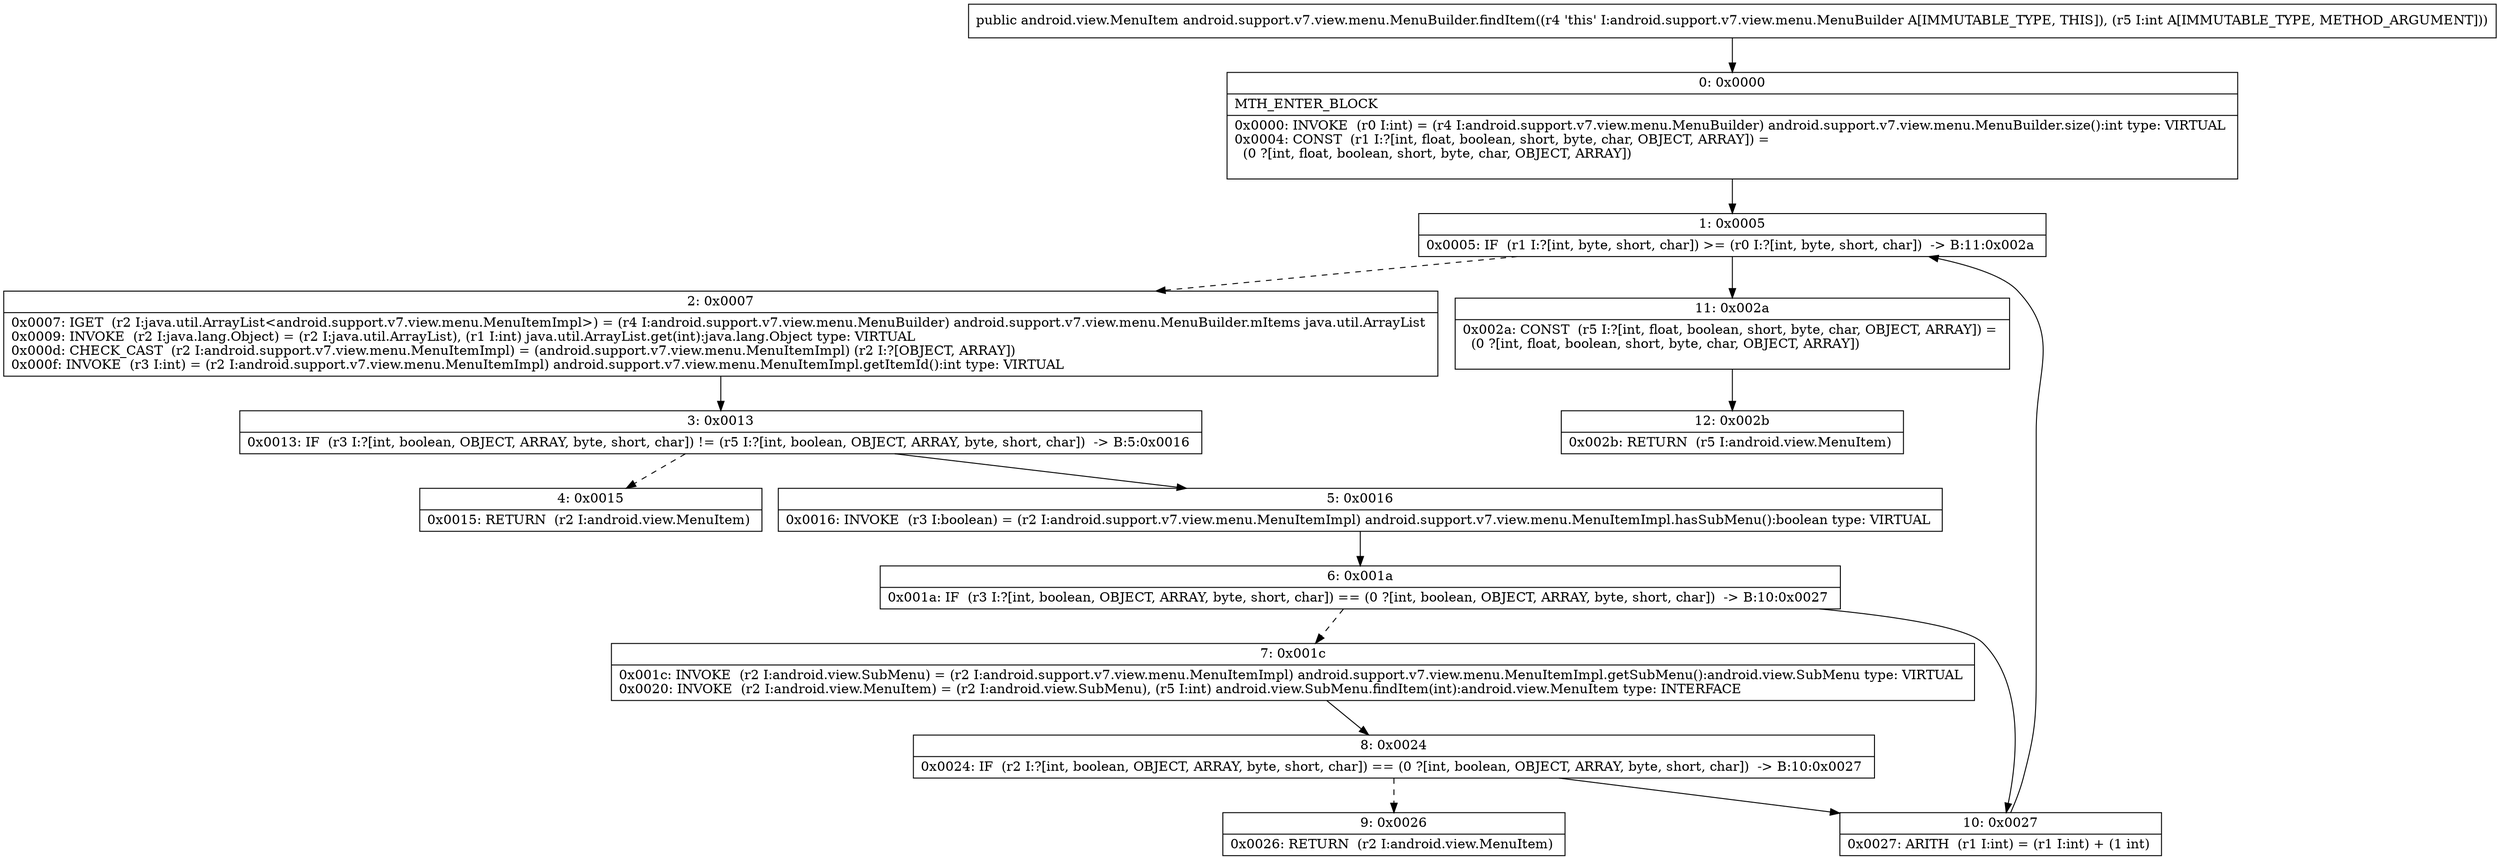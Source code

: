digraph "CFG forandroid.support.v7.view.menu.MenuBuilder.findItem(I)Landroid\/view\/MenuItem;" {
Node_0 [shape=record,label="{0\:\ 0x0000|MTH_ENTER_BLOCK\l|0x0000: INVOKE  (r0 I:int) = (r4 I:android.support.v7.view.menu.MenuBuilder) android.support.v7.view.menu.MenuBuilder.size():int type: VIRTUAL \l0x0004: CONST  (r1 I:?[int, float, boolean, short, byte, char, OBJECT, ARRAY]) = \l  (0 ?[int, float, boolean, short, byte, char, OBJECT, ARRAY])\l \l}"];
Node_1 [shape=record,label="{1\:\ 0x0005|0x0005: IF  (r1 I:?[int, byte, short, char]) \>= (r0 I:?[int, byte, short, char])  \-\> B:11:0x002a \l}"];
Node_2 [shape=record,label="{2\:\ 0x0007|0x0007: IGET  (r2 I:java.util.ArrayList\<android.support.v7.view.menu.MenuItemImpl\>) = (r4 I:android.support.v7.view.menu.MenuBuilder) android.support.v7.view.menu.MenuBuilder.mItems java.util.ArrayList \l0x0009: INVOKE  (r2 I:java.lang.Object) = (r2 I:java.util.ArrayList), (r1 I:int) java.util.ArrayList.get(int):java.lang.Object type: VIRTUAL \l0x000d: CHECK_CAST  (r2 I:android.support.v7.view.menu.MenuItemImpl) = (android.support.v7.view.menu.MenuItemImpl) (r2 I:?[OBJECT, ARRAY]) \l0x000f: INVOKE  (r3 I:int) = (r2 I:android.support.v7.view.menu.MenuItemImpl) android.support.v7.view.menu.MenuItemImpl.getItemId():int type: VIRTUAL \l}"];
Node_3 [shape=record,label="{3\:\ 0x0013|0x0013: IF  (r3 I:?[int, boolean, OBJECT, ARRAY, byte, short, char]) != (r5 I:?[int, boolean, OBJECT, ARRAY, byte, short, char])  \-\> B:5:0x0016 \l}"];
Node_4 [shape=record,label="{4\:\ 0x0015|0x0015: RETURN  (r2 I:android.view.MenuItem) \l}"];
Node_5 [shape=record,label="{5\:\ 0x0016|0x0016: INVOKE  (r3 I:boolean) = (r2 I:android.support.v7.view.menu.MenuItemImpl) android.support.v7.view.menu.MenuItemImpl.hasSubMenu():boolean type: VIRTUAL \l}"];
Node_6 [shape=record,label="{6\:\ 0x001a|0x001a: IF  (r3 I:?[int, boolean, OBJECT, ARRAY, byte, short, char]) == (0 ?[int, boolean, OBJECT, ARRAY, byte, short, char])  \-\> B:10:0x0027 \l}"];
Node_7 [shape=record,label="{7\:\ 0x001c|0x001c: INVOKE  (r2 I:android.view.SubMenu) = (r2 I:android.support.v7.view.menu.MenuItemImpl) android.support.v7.view.menu.MenuItemImpl.getSubMenu():android.view.SubMenu type: VIRTUAL \l0x0020: INVOKE  (r2 I:android.view.MenuItem) = (r2 I:android.view.SubMenu), (r5 I:int) android.view.SubMenu.findItem(int):android.view.MenuItem type: INTERFACE \l}"];
Node_8 [shape=record,label="{8\:\ 0x0024|0x0024: IF  (r2 I:?[int, boolean, OBJECT, ARRAY, byte, short, char]) == (0 ?[int, boolean, OBJECT, ARRAY, byte, short, char])  \-\> B:10:0x0027 \l}"];
Node_9 [shape=record,label="{9\:\ 0x0026|0x0026: RETURN  (r2 I:android.view.MenuItem) \l}"];
Node_10 [shape=record,label="{10\:\ 0x0027|0x0027: ARITH  (r1 I:int) = (r1 I:int) + (1 int) \l}"];
Node_11 [shape=record,label="{11\:\ 0x002a|0x002a: CONST  (r5 I:?[int, float, boolean, short, byte, char, OBJECT, ARRAY]) = \l  (0 ?[int, float, boolean, short, byte, char, OBJECT, ARRAY])\l \l}"];
Node_12 [shape=record,label="{12\:\ 0x002b|0x002b: RETURN  (r5 I:android.view.MenuItem) \l}"];
MethodNode[shape=record,label="{public android.view.MenuItem android.support.v7.view.menu.MenuBuilder.findItem((r4 'this' I:android.support.v7.view.menu.MenuBuilder A[IMMUTABLE_TYPE, THIS]), (r5 I:int A[IMMUTABLE_TYPE, METHOD_ARGUMENT])) }"];
MethodNode -> Node_0;
Node_0 -> Node_1;
Node_1 -> Node_2[style=dashed];
Node_1 -> Node_11;
Node_2 -> Node_3;
Node_3 -> Node_4[style=dashed];
Node_3 -> Node_5;
Node_5 -> Node_6;
Node_6 -> Node_7[style=dashed];
Node_6 -> Node_10;
Node_7 -> Node_8;
Node_8 -> Node_9[style=dashed];
Node_8 -> Node_10;
Node_10 -> Node_1;
Node_11 -> Node_12;
}

